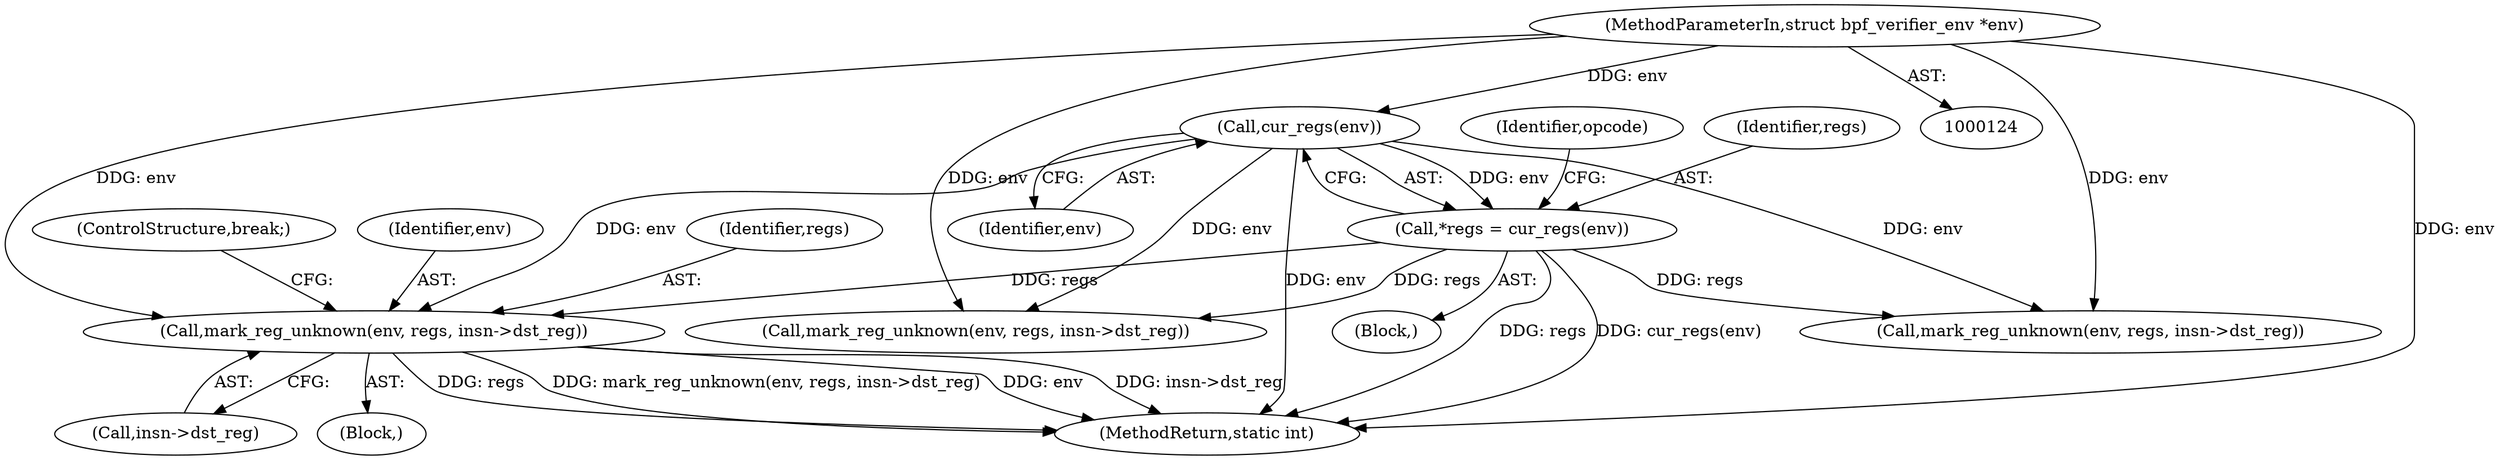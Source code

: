 digraph "0_linux_4374f256ce8182019353c0c639bb8d0695b4c941@pointer" {
"1000706" [label="(Call,mark_reg_unknown(env, regs, insn->dst_reg))"];
"1000133" [label="(Call,cur_regs(env))"];
"1000125" [label="(MethodParameterIn,struct bpf_verifier_env *env)"];
"1000131" [label="(Call,*regs = cur_regs(env))"];
"1000756" [label="(Call,mark_reg_unknown(env, regs, insn->dst_reg))"];
"1000709" [label="(Call,insn->dst_reg)"];
"1000134" [label="(Identifier,env)"];
"1000131" [label="(Call,*regs = cur_regs(env))"];
"1000705" [label="(Block,)"];
"1000133" [label="(Call,cur_regs(env))"];
"1000712" [label="(ControlStructure,break;)"];
"1000638" [label="(Call,mark_reg_unknown(env, regs, insn->dst_reg))"];
"1000125" [label="(MethodParameterIn,struct bpf_verifier_env *env)"];
"1000129" [label="(Block,)"];
"1000137" [label="(Identifier,opcode)"];
"1000707" [label="(Identifier,env)"];
"1000706" [label="(Call,mark_reg_unknown(env, regs, insn->dst_reg))"];
"1000769" [label="(MethodReturn,static int)"];
"1000132" [label="(Identifier,regs)"];
"1000708" [label="(Identifier,regs)"];
"1000706" -> "1000705"  [label="AST: "];
"1000706" -> "1000709"  [label="CFG: "];
"1000707" -> "1000706"  [label="AST: "];
"1000708" -> "1000706"  [label="AST: "];
"1000709" -> "1000706"  [label="AST: "];
"1000712" -> "1000706"  [label="CFG: "];
"1000706" -> "1000769"  [label="DDG: insn->dst_reg"];
"1000706" -> "1000769"  [label="DDG: regs"];
"1000706" -> "1000769"  [label="DDG: mark_reg_unknown(env, regs, insn->dst_reg)"];
"1000706" -> "1000769"  [label="DDG: env"];
"1000133" -> "1000706"  [label="DDG: env"];
"1000125" -> "1000706"  [label="DDG: env"];
"1000131" -> "1000706"  [label="DDG: regs"];
"1000133" -> "1000131"  [label="AST: "];
"1000133" -> "1000134"  [label="CFG: "];
"1000134" -> "1000133"  [label="AST: "];
"1000131" -> "1000133"  [label="CFG: "];
"1000133" -> "1000769"  [label="DDG: env"];
"1000133" -> "1000131"  [label="DDG: env"];
"1000125" -> "1000133"  [label="DDG: env"];
"1000133" -> "1000638"  [label="DDG: env"];
"1000133" -> "1000756"  [label="DDG: env"];
"1000125" -> "1000124"  [label="AST: "];
"1000125" -> "1000769"  [label="DDG: env"];
"1000125" -> "1000638"  [label="DDG: env"];
"1000125" -> "1000756"  [label="DDG: env"];
"1000131" -> "1000129"  [label="AST: "];
"1000132" -> "1000131"  [label="AST: "];
"1000137" -> "1000131"  [label="CFG: "];
"1000131" -> "1000769"  [label="DDG: regs"];
"1000131" -> "1000769"  [label="DDG: cur_regs(env)"];
"1000131" -> "1000638"  [label="DDG: regs"];
"1000131" -> "1000756"  [label="DDG: regs"];
}

